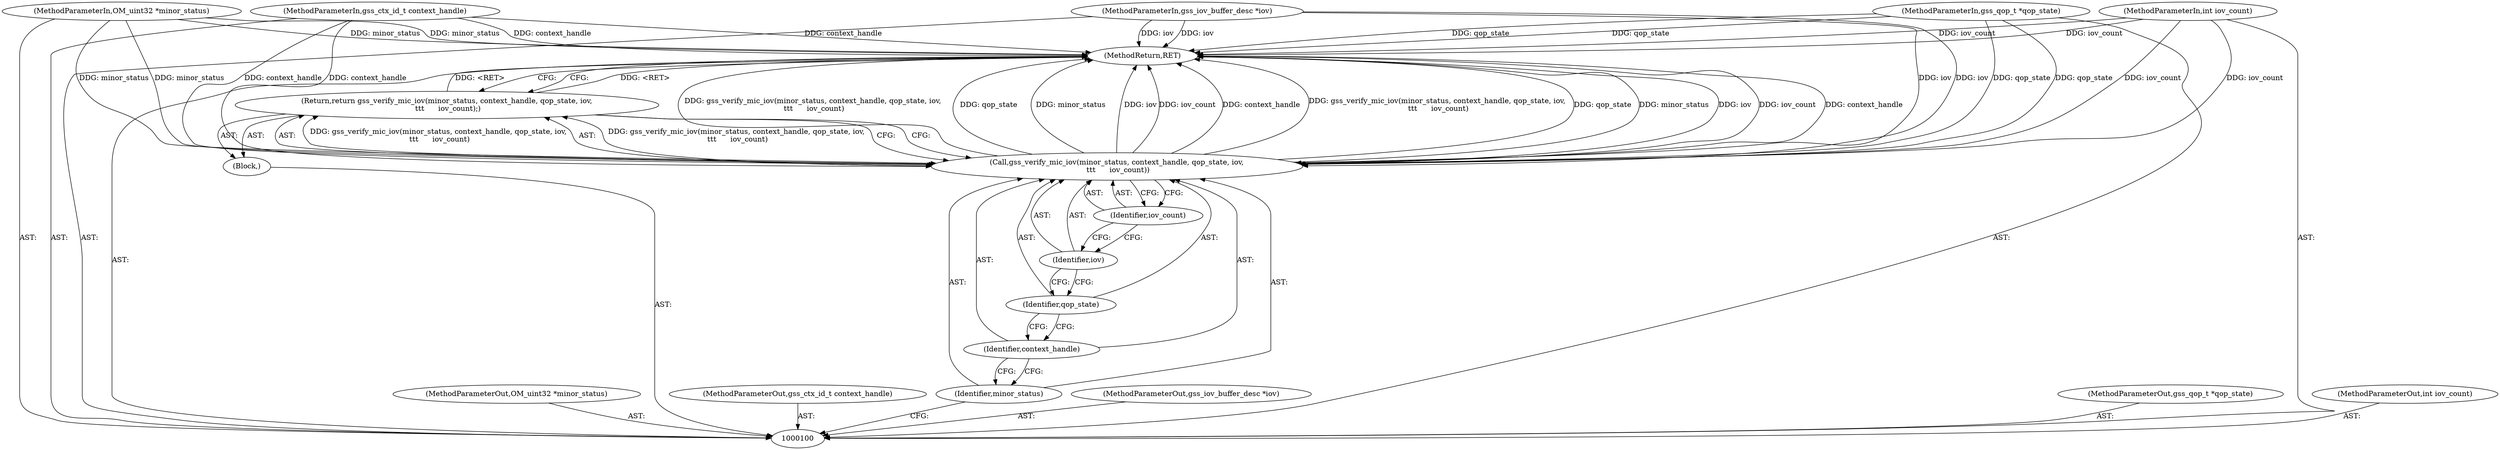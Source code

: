 digraph "1_krb5_b51b33f2bc5d1497ddf5bd107f791c101695000d_22" {
"1000114" [label="(MethodReturn,RET)"];
"1000101" [label="(MethodParameterIn,OM_uint32 *minor_status)"];
"1000130" [label="(MethodParameterOut,OM_uint32 *minor_status)"];
"1000102" [label="(MethodParameterIn,gss_ctx_id_t context_handle)"];
"1000131" [label="(MethodParameterOut,gss_ctx_id_t context_handle)"];
"1000104" [label="(MethodParameterIn,gss_iov_buffer_desc *iov)"];
"1000133" [label="(MethodParameterOut,gss_iov_buffer_desc *iov)"];
"1000103" [label="(MethodParameterIn,gss_qop_t *qop_state)"];
"1000132" [label="(MethodParameterOut,gss_qop_t *qop_state)"];
"1000105" [label="(MethodParameterIn,int iov_count)"];
"1000134" [label="(MethodParameterOut,int iov_count)"];
"1000106" [label="(Block,)"];
"1000108" [label="(Call,gss_verify_mic_iov(minor_status, context_handle, qop_state, iov,\n \t\t\t      iov_count))"];
"1000109" [label="(Identifier,minor_status)"];
"1000107" [label="(Return,return gss_verify_mic_iov(minor_status, context_handle, qop_state, iov,\n \t\t\t      iov_count);)"];
"1000110" [label="(Identifier,context_handle)"];
"1000111" [label="(Identifier,qop_state)"];
"1000112" [label="(Identifier,iov)"];
"1000113" [label="(Identifier,iov_count)"];
"1000114" -> "1000100"  [label="AST: "];
"1000114" -> "1000107"  [label="CFG: "];
"1000108" -> "1000114"  [label="DDG: gss_verify_mic_iov(minor_status, context_handle, qop_state, iov,\n \t\t\t      iov_count)"];
"1000108" -> "1000114"  [label="DDG: qop_state"];
"1000108" -> "1000114"  [label="DDG: minor_status"];
"1000108" -> "1000114"  [label="DDG: iov"];
"1000108" -> "1000114"  [label="DDG: iov_count"];
"1000108" -> "1000114"  [label="DDG: context_handle"];
"1000104" -> "1000114"  [label="DDG: iov"];
"1000105" -> "1000114"  [label="DDG: iov_count"];
"1000103" -> "1000114"  [label="DDG: qop_state"];
"1000102" -> "1000114"  [label="DDG: context_handle"];
"1000101" -> "1000114"  [label="DDG: minor_status"];
"1000107" -> "1000114"  [label="DDG: <RET>"];
"1000101" -> "1000100"  [label="AST: "];
"1000101" -> "1000114"  [label="DDG: minor_status"];
"1000101" -> "1000108"  [label="DDG: minor_status"];
"1000130" -> "1000100"  [label="AST: "];
"1000102" -> "1000100"  [label="AST: "];
"1000102" -> "1000114"  [label="DDG: context_handle"];
"1000102" -> "1000108"  [label="DDG: context_handle"];
"1000131" -> "1000100"  [label="AST: "];
"1000104" -> "1000100"  [label="AST: "];
"1000104" -> "1000114"  [label="DDG: iov"];
"1000104" -> "1000108"  [label="DDG: iov"];
"1000133" -> "1000100"  [label="AST: "];
"1000103" -> "1000100"  [label="AST: "];
"1000103" -> "1000114"  [label="DDG: qop_state"];
"1000103" -> "1000108"  [label="DDG: qop_state"];
"1000132" -> "1000100"  [label="AST: "];
"1000105" -> "1000100"  [label="AST: "];
"1000105" -> "1000114"  [label="DDG: iov_count"];
"1000105" -> "1000108"  [label="DDG: iov_count"];
"1000134" -> "1000100"  [label="AST: "];
"1000106" -> "1000100"  [label="AST: "];
"1000107" -> "1000106"  [label="AST: "];
"1000108" -> "1000107"  [label="AST: "];
"1000108" -> "1000113"  [label="CFG: "];
"1000109" -> "1000108"  [label="AST: "];
"1000110" -> "1000108"  [label="AST: "];
"1000111" -> "1000108"  [label="AST: "];
"1000112" -> "1000108"  [label="AST: "];
"1000113" -> "1000108"  [label="AST: "];
"1000107" -> "1000108"  [label="CFG: "];
"1000108" -> "1000114"  [label="DDG: gss_verify_mic_iov(minor_status, context_handle, qop_state, iov,\n \t\t\t      iov_count)"];
"1000108" -> "1000114"  [label="DDG: qop_state"];
"1000108" -> "1000114"  [label="DDG: minor_status"];
"1000108" -> "1000114"  [label="DDG: iov"];
"1000108" -> "1000114"  [label="DDG: iov_count"];
"1000108" -> "1000114"  [label="DDG: context_handle"];
"1000108" -> "1000107"  [label="DDG: gss_verify_mic_iov(minor_status, context_handle, qop_state, iov,\n \t\t\t      iov_count)"];
"1000101" -> "1000108"  [label="DDG: minor_status"];
"1000102" -> "1000108"  [label="DDG: context_handle"];
"1000103" -> "1000108"  [label="DDG: qop_state"];
"1000104" -> "1000108"  [label="DDG: iov"];
"1000105" -> "1000108"  [label="DDG: iov_count"];
"1000109" -> "1000108"  [label="AST: "];
"1000109" -> "1000100"  [label="CFG: "];
"1000110" -> "1000109"  [label="CFG: "];
"1000107" -> "1000106"  [label="AST: "];
"1000107" -> "1000108"  [label="CFG: "];
"1000108" -> "1000107"  [label="AST: "];
"1000114" -> "1000107"  [label="CFG: "];
"1000107" -> "1000114"  [label="DDG: <RET>"];
"1000108" -> "1000107"  [label="DDG: gss_verify_mic_iov(minor_status, context_handle, qop_state, iov,\n \t\t\t      iov_count)"];
"1000110" -> "1000108"  [label="AST: "];
"1000110" -> "1000109"  [label="CFG: "];
"1000111" -> "1000110"  [label="CFG: "];
"1000111" -> "1000108"  [label="AST: "];
"1000111" -> "1000110"  [label="CFG: "];
"1000112" -> "1000111"  [label="CFG: "];
"1000112" -> "1000108"  [label="AST: "];
"1000112" -> "1000111"  [label="CFG: "];
"1000113" -> "1000112"  [label="CFG: "];
"1000113" -> "1000108"  [label="AST: "];
"1000113" -> "1000112"  [label="CFG: "];
"1000108" -> "1000113"  [label="CFG: "];
}
